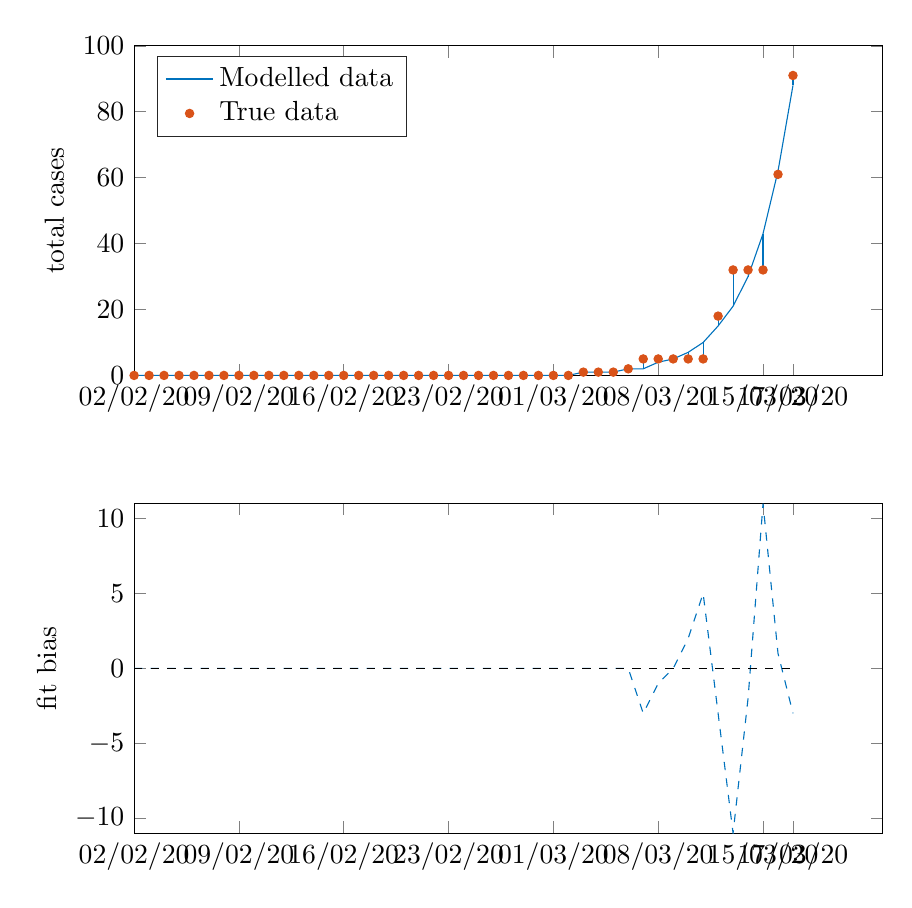% This file was created by matlab2tikz.
% Minimal pgfplots version: 1.3
%
\definecolor{mycolor1}{rgb}{0.0,0.447,0.741}%
\definecolor{mycolor2}{rgb}{0.85,0.325,0.098}%
%
\begin{tikzpicture}

\begin{axis}[%
width=9.509cm,
height=4.186cm,
at={(0cm,0cm)},
scale only axis,
xmin=0,
xmax=50,
xtick={0,7,14,21,28,35,42,44},
xticklabels={{02/02/20},{09/02/20},{16/02/20},{23/02/20},{01/03/20},{08/03/20},{15/03/20},{17/03/20}},
ymin=-11,
ymax=11,
ylabel={fit bias},
legend style={legend cell align=left,align=left,draw=white!15!black}
]
\addplot [color=mycolor1,dashed,forget plot]
  table[row sep=crcr]{%
0	0\\
1	0\\
2	0\\
3	0\\
4	0\\
5	0\\
6	0\\
7	0\\
8	0\\
9	0\\
10	0\\
11	0\\
12	0\\
13	0\\
14	0\\
15	0\\
16	0\\
17	0\\
18	0\\
19	0\\
20	0\\
21	0\\
22	0\\
23	0\\
24	0\\
25	0\\
26	0\\
27	0\\
28	0\\
29	0\\
30	0\\
31	0\\
32	0\\
33	0\\
34	-3\\
35	-1\\
36	0\\
37	2\\
38	5\\
39	-3\\
40	-11\\
41	-2\\
42	11\\
43	1\\
44	-3\\
};
\addplot [color=black,dashed,forget plot]
  table[row sep=crcr]{%
0	0\\
44	0\\
};
\end{axis}

\begin{axis}[%
width=9.509cm,
height=4.186cm,
at={(0cm,5.814cm)},
scale only axis,
xmin=0,
xmax=50,
xtick={0,7,14,21,28,35,42,44},
xticklabels={{02/02/20},{09/02/20},{16/02/20},{23/02/20},{01/03/20},{08/03/20},{15/03/20},{17/03/20}},
ymin=0,
ymax=100,
ylabel={total cases},
legend style={at={(0.03,0.97)},anchor=north west,legend cell align=left,align=left,draw=white!15!black}
]
\addplot [color=mycolor1,solid]
  table[row sep=crcr]{%
0	0\\
1	0\\
2	0\\
3	0\\
4	0\\
5	0\\
6	0\\
7	0\\
8	0\\
9	0\\
10	0\\
11	0\\
12	0\\
13	0\\
14	0\\
15	0\\
16	0\\
17	0\\
18	0\\
19	0\\
20	0\\
21	0\\
22	0\\
23	0\\
24	0\\
25	0\\
26	0\\
27	0\\
28	0\\
29	0\\
30	1\\
31	1\\
32	1\\
33	2\\
34	2\\
35	4\\
36	5\\
37	7\\
38	10\\
39	15\\
40	21\\
41	30\\
42	43\\
43	62\\
44	88\\
};
\addlegendentry{Modelled data};

\addplot[only marks,mark=*,mark options={},mark size=1.5pt,color=mycolor2] plot table[row sep=crcr,]{%
0	0\\
1	0\\
2	0\\
3	0\\
4	0\\
5	0\\
6	0\\
7	0\\
8	0\\
9	0\\
10	0\\
11	0\\
12	0\\
13	0\\
14	0\\
15	0\\
16	0\\
17	0\\
18	0\\
19	0\\
20	0\\
21	0\\
22	0\\
23	0\\
24	0\\
25	0\\
26	0\\
27	0\\
28	0\\
29	0\\
30	1\\
31	1\\
32	1\\
33	2\\
34	5\\
35	5\\
36	5\\
37	5\\
38	5\\
39	18\\
40	32\\
41	32\\
42	32\\
43	61\\
44	91\\
};
\addlegendentry{True data};

\addplot [color=mycolor1,solid,forget plot]
  table[row sep=crcr]{%
0	0\\
0	0\\
};
\addplot [color=mycolor1,solid,forget plot]
  table[row sep=crcr]{%
1	0\\
1	0\\
};
\addplot [color=mycolor1,solid,forget plot]
  table[row sep=crcr]{%
2	0\\
2	0\\
};
\addplot [color=mycolor1,solid,forget plot]
  table[row sep=crcr]{%
3	0\\
3	0\\
};
\addplot [color=mycolor1,solid,forget plot]
  table[row sep=crcr]{%
4	0\\
4	0\\
};
\addplot [color=mycolor1,solid,forget plot]
  table[row sep=crcr]{%
5	0\\
5	0\\
};
\addplot [color=mycolor1,solid,forget plot]
  table[row sep=crcr]{%
6	0\\
6	0\\
};
\addplot [color=mycolor1,solid,forget plot]
  table[row sep=crcr]{%
7	0\\
7	0\\
};
\addplot [color=mycolor1,solid,forget plot]
  table[row sep=crcr]{%
8	0\\
8	0\\
};
\addplot [color=mycolor1,solid,forget plot]
  table[row sep=crcr]{%
9	0\\
9	0\\
};
\addplot [color=mycolor1,solid,forget plot]
  table[row sep=crcr]{%
10	0\\
10	0\\
};
\addplot [color=mycolor1,solid,forget plot]
  table[row sep=crcr]{%
11	0\\
11	0\\
};
\addplot [color=mycolor1,solid,forget plot]
  table[row sep=crcr]{%
12	0\\
12	0\\
};
\addplot [color=mycolor1,solid,forget plot]
  table[row sep=crcr]{%
13	0\\
13	0\\
};
\addplot [color=mycolor1,solid,forget plot]
  table[row sep=crcr]{%
14	0\\
14	0\\
};
\addplot [color=mycolor1,solid,forget plot]
  table[row sep=crcr]{%
15	0\\
15	0\\
};
\addplot [color=mycolor1,solid,forget plot]
  table[row sep=crcr]{%
16	0\\
16	0\\
};
\addplot [color=mycolor1,solid,forget plot]
  table[row sep=crcr]{%
17	0\\
17	0\\
};
\addplot [color=mycolor1,solid,forget plot]
  table[row sep=crcr]{%
18	0\\
18	0\\
};
\addplot [color=mycolor1,solid,forget plot]
  table[row sep=crcr]{%
19	0\\
19	0\\
};
\addplot [color=mycolor1,solid,forget plot]
  table[row sep=crcr]{%
20	0\\
20	0\\
};
\addplot [color=mycolor1,solid,forget plot]
  table[row sep=crcr]{%
21	0\\
21	0\\
};
\addplot [color=mycolor1,solid,forget plot]
  table[row sep=crcr]{%
22	0\\
22	0\\
};
\addplot [color=mycolor1,solid,forget plot]
  table[row sep=crcr]{%
23	0\\
23	0\\
};
\addplot [color=mycolor1,solid,forget plot]
  table[row sep=crcr]{%
24	0\\
24	0\\
};
\addplot [color=mycolor1,solid,forget plot]
  table[row sep=crcr]{%
25	0\\
25	0\\
};
\addplot [color=mycolor1,solid,forget plot]
  table[row sep=crcr]{%
26	0\\
26	0\\
};
\addplot [color=mycolor1,solid,forget plot]
  table[row sep=crcr]{%
27	0\\
27	0\\
};
\addplot [color=mycolor1,solid,forget plot]
  table[row sep=crcr]{%
28	0\\
28	0\\
};
\addplot [color=mycolor1,solid,forget plot]
  table[row sep=crcr]{%
29	0\\
29	0\\
};
\addplot [color=mycolor1,solid,forget plot]
  table[row sep=crcr]{%
30	1\\
30	1\\
};
\addplot [color=mycolor1,solid,forget plot]
  table[row sep=crcr]{%
31	1\\
31	1\\
};
\addplot [color=mycolor1,solid,forget plot]
  table[row sep=crcr]{%
32	1\\
32	1\\
};
\addplot [color=mycolor1,solid,forget plot]
  table[row sep=crcr]{%
33	2\\
33	2\\
};
\addplot [color=mycolor1,solid,forget plot]
  table[row sep=crcr]{%
34	5\\
34	2\\
};
\addplot [color=mycolor1,solid,forget plot]
  table[row sep=crcr]{%
35	5\\
35	4\\
};
\addplot [color=mycolor1,solid,forget plot]
  table[row sep=crcr]{%
36	5\\
36	5\\
};
\addplot [color=mycolor1,solid,forget plot]
  table[row sep=crcr]{%
37	5\\
37	7\\
};
\addplot [color=mycolor1,solid,forget plot]
  table[row sep=crcr]{%
38	5\\
38	10\\
};
\addplot [color=mycolor1,solid,forget plot]
  table[row sep=crcr]{%
39	18\\
39	15\\
};
\addplot [color=mycolor1,solid,forget plot]
  table[row sep=crcr]{%
40	32\\
40	21\\
};
\addplot [color=mycolor1,solid,forget plot]
  table[row sep=crcr]{%
41	32\\
41	30\\
};
\addplot [color=mycolor1,solid,forget plot]
  table[row sep=crcr]{%
42	32\\
42	43\\
};
\addplot [color=mycolor1,solid,forget plot]
  table[row sep=crcr]{%
43	61\\
43	62\\
};
\addplot [color=mycolor1,solid,forget plot]
  table[row sep=crcr]{%
44	91\\
44	88\\
};
\end{axis}
\end{tikzpicture}%